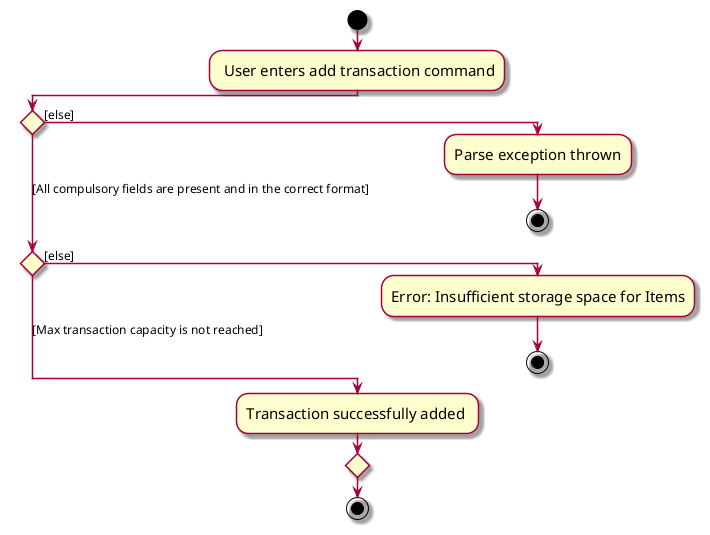 @startuml
!pragma useVerticalIf on
skin rose
skinparam ActivityFontSize 15
skinparam ArrowFontSize 12
start

: User enters add transaction command;

if () then ([else])
  :Parse exception thrown;
  stop
([All compulsory fields are present and in the correct format]) elseif () then ([else])
    :Error: Insufficient storage space for Items;
    stop
else ([Max transaction capacity is not reached])
  :Transaction successfully added ;
endif


stop

@enduml

